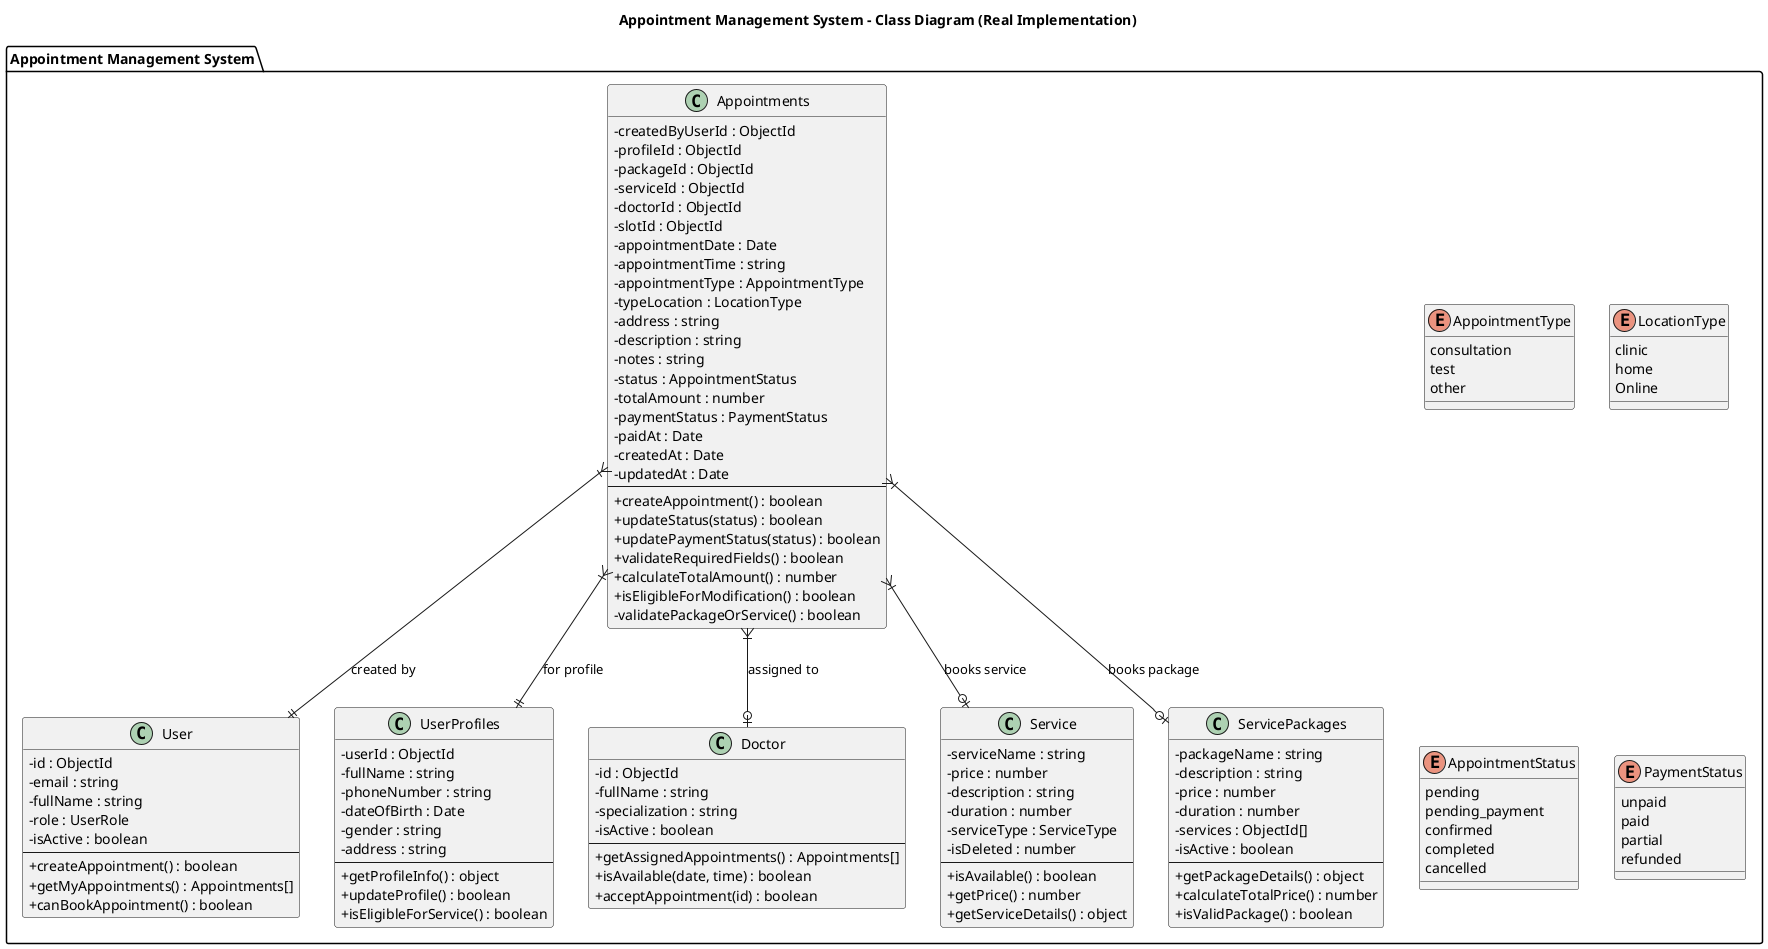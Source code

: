 @startuml 10_appointment_management

skinparam classAttributeIconSize 0
skin rose

title Appointment Management System - Class Diagram (Real Implementation)

package "Appointment Management System" {
    class Appointments {
        - createdByUserId : ObjectId
        - profileId : ObjectId
        - packageId : ObjectId
        - serviceId : ObjectId
        - doctorId : ObjectId
        - slotId : ObjectId
        - appointmentDate : Date
        - appointmentTime : string
        - appointmentType : AppointmentType
        - typeLocation : LocationType
        - address : string
        - description : string
        - notes : string
        - status : AppointmentStatus
        - totalAmount : number
        - paymentStatus : PaymentStatus
        - paidAt : Date
        - createdAt : Date
        - updatedAt : Date
        --
        + createAppointment() : boolean
        + updateStatus(status) : boolean
        + updatePaymentStatus(status) : boolean
        + validateRequiredFields() : boolean
        + calculateTotalAmount() : number
        + isEligibleForModification() : boolean
        - validatePackageOrService() : boolean
    }

    class User {
        - id : ObjectId
        - email : string
        - fullName : string
        - role : UserRole
        - isActive : boolean
        --
        + createAppointment() : boolean
        + getMyAppointments() : Appointments[]
        + canBookAppointment() : boolean
    }

    class UserProfiles {
        - userId : ObjectId
        - fullName : string
        - phoneNumber : string
        - dateOfBirth : Date
        - gender : string
        - address : string
        --
        + getProfileInfo() : object
        + updateProfile() : boolean
        + isEligibleForService() : boolean
    }

    class Doctor {
        - id : ObjectId
        - fullName : string
        - specialization : string
        - isActive : boolean
        --
        + getAssignedAppointments() : Appointments[]
        + isAvailable(date, time) : boolean
        + acceptAppointment(id) : boolean
    }

    class Service {
        - serviceName : string
        - price : number
        - description : string
        - duration : number
        - serviceType : ServiceType
        - isDeleted : number
        --
        + isAvailable() : boolean
        + getPrice() : number
        + getServiceDetails() : object
    }

    class ServicePackages {
        - packageName : string
        - description : string
        - price : number
        - duration : number
        - services : ObjectId[]
        - isActive : boolean
        --
        + getPackageDetails() : object
        + calculateTotalPrice() : number
        + isValidPackage() : boolean
    }

    enum AppointmentType {
        consultation
        test
        other
    }

    enum LocationType {
        clinic
        home
        Online
    }

    enum AppointmentStatus {
        pending
        pending_payment
        confirmed
        completed
        cancelled
    }

    enum PaymentStatus {
        unpaid
        paid
        partial
        refunded
    }
}

' Relationships
Appointments }|--|| User : "created by"
Appointments }|--|| UserProfiles : "for profile"
Appointments }|--o| Doctor : "assigned to"
Appointments }|--o| Service : "books service"
Appointments }|--o| ServicePackages : "books package"

@enduml 